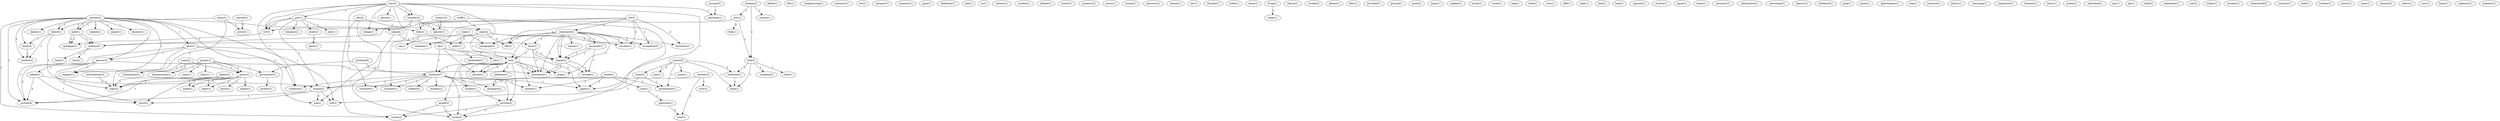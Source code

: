 digraph G {
  stuff [ label="stuff(2)" ];
  right [ label="right(4)" ];
  title [ label="title(2)" ];
  wrote [ label="wrote(3)" ];
  define [ label="define(1)" ];
  felt [ label="felt(1)" ];
  problem [ label="problem(6)" ];
  goverment [ label="goverment(2)" ];
  question [ label="question(7)" ];
  neighbouring [ label="neighbouring(1)" ];
  put [ label="put(1)" ];
  bummer [ label="bummer(1)" ];
  credit [ label="credit(1)" ];
  end [ label="end(1)" ];
  human [ label="human(2)" ];
  try [ label="try(3)" ];
  existance [ label="existance(1)" ];
  live [ label="live(1)" ];
  master [ label="master(4)" ];
  spell [ label="spell(1)" ];
  deserve [ label="deserve(1)" ];
  give [ label="give(2)" ];
  answer [ label="answer(3)" ];
  name [ label="name(4)" ];
  spell [ label="spell(1)" ];
  didnot [ label="didnot(1)" ];
  suggest [ label="suggest(1)" ];
  ask [ label="ask(2)" ];
  replies [ label="replies(1)" ];
  system [ label="system(8)" ];
  know [ label="know(2)" ];
  replied [ label="replied(1)" ];
  expect [ label="expect(1)" ];
  tell [ label="tell(2)" ];
  wisdom [ label="wisdom(3)" ];
  writes [ label="writes(2)" ];
  propose [ label="propose(1)" ];
  someone [ label="someone(1)" ];
  gaza [ label="gaza(1)" ];
  definition [ label="definition(1)" ];
  add [ label="add(1)" ];
  assume [ label="assume(3)" ];
  anything [ label="anything(1)" ];
  se [ label="se(1)" ];
  country [ label="country(3)" ];
  absorb [ label="absorb(1)" ];
  achieve [ label="achieve(1)" ];
  joseph [ label="joseph(1)" ];
  room [ label="room(1)" ];
  guess [ label="guess(1)" ];
  diary [ label="diary(1)" ];
  guess [ label="guess(1)" ];
  colonization [ label="colonization(1)" ];
  administrator [ label="administrator(1)" ];
  wsidom [ label="wsidom(1)" ];
  debate [ label="debate(1)" ];
  article [ label="article(1)" ];
  confuse [ label="confuse(3)" ];
  apologize [ label="apologize(1)" ];
  property [ label="property(2)" ];
  exists [ label="exists(1)" ];
  accept [ label="accept(1)" ];
  preserve [ label="preserve(1)" ];
  contradiction [ label="contradiction(2)" ];
  logic [ label="logic(2)" ];
  hamas [ label="hamas(1)" ];
  revokes [ label="revokes(1)" ];
  retaliate [ label="retaliate(1)" ];
  occupation [ label="occupation(3)" ];
  life [ label="life(2)" ];
  law [ label="law(1)" ];
  thunder [ label="thunder(1)" ];
  holds [ label="holds(1)" ];
  sense [ label="sense(1)" ];
  started [ label="started(2)" ];
  prove [ label="prove(1)" ];
  living [ label="living(1)" ];
  today [ label="today(1)" ];
  sharon [ label="sharon(1)" ];
  credence [ label="credence(1)" ];
  paper [ label="paper(1)" ];
  revoke [ label="revoke(2)" ];
  please [ label="please(1)" ];
  place [ label="place(1)" ];
  flaw [ label="flaw(1)" ];
  edu [ label="edu(2)" ];
  provided [ label="provided(1)" ];
  ground [ label="ground(1)" ];
  point [ label="point(2)" ];
  wb [ label="wb(3)" ];
  statement [ label="statement(5)" ];
  existence [ label="existence(1)" ];
  asked [ label="asked(2)" ];
  solve [ label="solve(5)" ];
  procedure [ label="procedure(1)" ];
  iraqis [ label="iraqis(1)" ];
  english [ label="english(1)" ];
  tyrant [ label="tyrant(1)" ];
  sound [ label="sound(1)" ];
  re [ label="re(1)" ];
  teknikum [ label="teknikum(1)" ];
  drag [ label="drag(1)" ];
  mcgill [ label="mcgill(2)" ];
  mcrcim [ label="mcrcim(2)" ];
  phrase [ label="phrase(1)" ];
  claim [ label="claim(2)" ];
  sigh [ label="sigh(1)" ];
  tribe [ label="tribe(1)" ];
  protect [ label="protect(1)" ];
  won [ label="won(1)" ];
  ok [ label="ok(2)" ];
  re [ label="re(2)" ];
  farfetched [ label="farfetched(1)" ];
  bit [ label="bit(1)" ];
  term [ label="term(2)" ];
  reason [ label="reason(1)" ];
  assumed [ label="assumed(1)" ];
  repeat [ label="repeat(1)" ];
  repeat [ label="repeat(2)" ];
  paragraph [ label="paragraph(2)" ];
  afifi [ label="afifi(1)" ];
  reply [ label="reply(1)" ];
  land [ label="land(1)" ];
  solution [ label="solution(5)" ];
  river [ label="river(1)" ];
  west [ label="west(1)" ];
  lead [ label="lead(1)" ];
  uppsala [ label="uppsala(1)" ];
  resolve [ label="resolve(1)" ];
  egypt [ label="egypt(1)" ];
  shoham [ label="shoham(2)" ];
  racism [ label="racism(1)" ];
  acts [ label="acts(1)" ];
  feel [ label="feel(3)" ];
  share [ label="share(1)" ];
  order [ label="order(1)" ];
  um [ label="um(1)" ];
  read [ label="read(1)" ];
  presence [ label="presence(1)" ];
  information [ label="information(1)" ];
  peace [ label="peace(1)" ];
  region [ label="region(1)" ];
  make [ label="make(2)" ];
  takes [ label="takes(1)" ];
  way [ label="way(5)" ];
  translate [ label="translate(1)" ];
  advice [ label="advice(1)" ];
  transfer [ label="transfer(1)" ];
  covenant [ label="covenant(1)" ];
  put [ label="put(1)" ];
  village [ label="village(1)" ];
  charter [ label="charter(1)" ];
  transfer [ label="transfer(2)" ];
  conflict [ label="conflict(2)" ];
  israelis [ label="israelis(1)" ];
  thought [ label="thought(1)" ];
  disregard [ label="disregard(1)" ];
  mistake [ label="mistake(1)" ];
  stereotype [ label="stereotype(1)" ];
  weitz [ label="weitz(2)" ];
  find [ label="find(1)" ];
  deprive [ label="deprive(1)" ];
  childhood [ label="childhood(1)" ];
  goal [ label="goal(1)" ];
  quote [ label="quote(1)" ];
  palestineans [ label="palestineans(1)" ];
  iraq [ label="iraq(1)" ];
  bent [ label="bent(1)" ];
  fact [ label="fact(2)" ];
  bothered [ label="bothered(1)" ];
  need [ label="need(1)" ];
  drop [ label="drop(1)" ];
  condemn [ label="condemn(2)" ];
  zionist [ label="zionist(5)" ];
  mean [ label="mean(1)" ];
  state [ label="state(3)" ];
  join [ label="join(1)" ];
  government [ label="government(1)" ];
  sentence [ label="sentence(1)" ];
  meant [ label="meant(2)" ];
  adress [ label="adress(1)" ];
  reasoning [ label="reasoning(1)" ];
  yugoslavia [ label="yugoslavia(1)" ];
  disaster [ label="disaster(1)" ];
  davar [ label="davar(1)" ];
  jordan [ label="jordan(1)" ];
  individual [ label="individual(1)" ];
  apr [ label="apr(1)" ];
  plo [ label="plo(1)" ];
  rabbi [ label="rabbi(2)" ];
  september [ label="september(1)" ];
  war [ label="war(2)" ];
  israel [ label="israel(4)" ];
  kick [ label="kick(1)" ];
  turkey [ label="turkey(1)" ];
  moslem [ label="moslem(1)" ];
  understood [ label="understood(2)" ];
  courtesy [ label="courtesy(1)" ];
  hold [ label="hold(1)" ];
  palestine [ label="palestine(1)" ];
  sweden [ label="sweden(1)" ];
  march [ label="march(1)" ];
  marc [ label="marc(1)" ];
  zionism [ label="zionism(3)" ];
  refers [ label="refers(1)" ];
  ussr [ label="ussr(1)" ];
  hama [ label="hama(1)" ];
  rephrase [ label="rephrase(1)" ];
  minister [ label="minister(1)" ];
  stuff -> right [ label="1" ];
  stuff -> title [ label="1" ];
  stuff -> wrote [ label="1" ];
  problem -> goverment [ label="1" ];
  problem -> question [ label="2" ];
  put -> right [ label="1" ];
  put -> bummer [ label="1" ];
  put -> credit [ label="1" ];
  put -> end [ label="1" ];
  put -> human [ label="1" ];
  put -> try [ label="1" ];
  master -> spell [ label="1" ];
  master -> deserve [ label="1" ];
  master -> give [ label="1" ];
  master -> answer [ label="1" ];
  master -> name [ label="1" ];
  master -> spell [ label="1" ];
  master -> didnot [ label="1" ];
  master -> suggest [ label="1" ];
  master -> ask [ label="1" ];
  master -> replies [ label="1" ];
  master -> system [ label="1" ];
  master -> know [ label="1" ];
  master -> replied [ label="1" ];
  master -> expect [ label="1" ];
  master -> tell [ label="1" ];
  master -> wisdom [ label="1" ];
  master -> writes [ label="1" ];
  assume -> anything [ label="1" ];
  country -> absorb [ label="1" ];
  joseph -> goverment [ label="1" ];
  joseph -> room [ label="1" ];
  joseph -> guess [ label="1" ];
  joseph -> diary [ label="1" ];
  joseph -> guess [ label="1" ];
  joseph -> colonization [ label="1" ];
  joseph -> administrator [ label="1" ];
  spell -> confuse [ label="1" ];
  spell -> apologize [ label="1" ];
  contradiction -> logic [ label="1" ];
  right -> confuse [ label="1" ];
  right -> revokes [ label="3" ];
  right -> retaliate [ label="1" ];
  right -> occupation [ label="3" ];
  right -> life [ label="3" ];
  started -> prove [ label="1" ];
  living -> today [ label="1" ];
  give -> answer [ label="1" ];
  give -> suggest [ label="1" ];
  give -> system [ label="1" ];
  give -> credence [ label="1" ];
  give -> paper [ label="1" ];
  credit -> place [ label="1" ];
  edu -> title [ label="1" ];
  edu -> wrote [ label="1" ];
  edu -> writes [ label="1" ];
  wb -> statement [ label="2" ];
  wb -> confuse [ label="1" ];
  wb -> revokes [ label="2" ];
  wb -> retaliate [ label="1" ];
  wb -> existence [ label="2" ];
  wb -> occupation [ label="2" ];
  wb -> life [ label="2" ];
  answer -> asked [ label="1" ];
  answer -> suggest [ label="1" ];
  answer -> solve [ label="1" ];
  answer -> system [ label="2" ];
  answer -> procedure [ label="1" ];
  re -> teknikum [ label="1" ];
  re -> drag [ label="1" ];
  re -> question [ label="1" ];
  re -> mcgill [ label="1" ];
  re -> mcrcim [ label="1" ];
  re -> phrase [ label="1" ];
  re -> procedure [ label="1" ];
  claim -> didnot [ label="2" ];
  claim -> prove [ label="1" ];
  claim -> logic [ label="2" ];
  goverment -> protect [ label="1" ];
  ok -> question [ label="1" ];
  ok -> re [ label="1" ];
  ok -> farfetched [ label="1" ];
  ok -> phrase [ label="1" ];
  ok -> bit [ label="1" ];
  statement -> drag [ label="1" ];
  statement -> term [ label="1" ];
  statement -> reason [ label="1" ];
  statement -> assumed [ label="1" ];
  statement -> repeat [ label="1" ];
  statement -> re [ label="1" ];
  statement -> revokes [ label="1" ];
  statement -> repeat [ label="1" ];
  statement -> paragraph [ label="1" ];
  statement -> procedure [ label="1" ];
  statement -> existence [ label="1" ];
  statement -> occupation [ label="2" ];
  statement -> life [ label="1" ];
  name -> term [ label="2" ];
  name -> ask [ label="2" ];
  term -> repeat [ label="1" ];
  term -> re [ label="1" ];
  term -> repeat [ label="1" ];
  term -> procedure [ label="1" ];
  asked -> human [ label="2" ];
  asked -> solve [ label="1" ];
  asked -> system [ label="2" ];
  spell -> confuse [ label="1" ];
  spell -> apologize [ label="1" ];
  solution -> human [ label="1" ];
  solution -> river [ label="1" ];
  solution -> west [ label="1" ];
  shoham -> racism [ label="1" ];
  shoham -> acts [ label="1" ];
  shoham -> feel [ label="1" ];
  title -> order [ label="1" ];
  title -> um [ label="1" ];
  read -> order [ label="1" ];
  read -> um [ label="1" ];
  read -> paragraph [ label="1" ];
  guess -> peace [ label="1" ];
  guess -> region [ label="1" ];
  guess -> logic [ label="1" ];
  guess -> make [ label="1" ];
  guess -> takes [ label="1" ];
  way -> translate [ label="1" ];
  way -> advice [ label="1" ];
  way -> transfer [ label="1" ];
  way -> credence [ label="1" ];
  way -> covenant [ label="1" ];
  way -> anything [ label="1" ];
  way -> put [ label="1" ];
  way -> village [ label="1" ];
  way -> charter [ label="1" ];
  way -> try [ label="1" ];
  way -> transfer [ label="1" ];
  way -> paper [ label="1" ];
  question -> translate [ label="1" ];
  question -> conflict [ label="1" ];
  question -> human [ label="1" ];
  question -> israelis [ label="1" ];
  question -> thought [ label="1" ];
  question -> credence [ label="1" ];
  question -> covenant [ label="1" ];
  question -> wrote [ label="1" ];
  question -> charter [ label="1" ];
  question -> disregard [ label="1" ];
  question -> paper [ label="1" ];
  assumed -> repeat [ label="1" ];
  assumed -> repeat [ label="1" ];
  assumed -> mistake [ label="1" ];
  mcgill -> wrote [ label="1" ];
  mcgill -> writes [ label="1" ];
  didnot -> know [ label="1" ];
  didnot -> logic [ label="1" ];
  didnot -> wisdom [ label="1" ];
  weitz -> guess [ label="1" ];
  weitz -> colonization [ label="1" ];
  weitz -> administrator [ label="1" ];
  acts -> feel [ label="1" ];
  acts -> find [ label="2" ];
  acts -> try [ label="2" ];
  repeat -> mistake [ label="1" ];
  repeat -> procedure [ label="1" ];
  human -> ask [ label="2" ];
  human -> solve [ label="1" ];
  human -> system [ label="1" ];
  human -> tell [ label="2" ];
  confuse -> bent [ label="1" ];
  confuse -> fact [ label="1" ];
  feel -> bothered [ label="1" ];
  feel -> need [ label="1" ];
  feel -> drop [ label="1" ];
  feel -> condemn [ label="1" ];
  israelis -> re [ label="1" ];
  israelis -> mcrcim [ label="1" ];
  zionist -> bothered [ label="2" ];
  zionist -> mean [ label="1" ];
  zionist -> state [ label="1" ];
  zionist -> drop [ label="1" ];
  zionist -> join [ label="1" ];
  zionist -> government [ label="1" ];
  bothered -> drop [ label="1" ];
  re -> mcrcim [ label="1" ];
  re -> phrase [ label="1" ];
  re -> procedure [ label="1" ];
  meant -> solve [ label="1" ];
  meant -> system [ label="1" ];
  meant -> logic [ label="1" ];
  mcrcim -> wrote [ label="1" ];
  mcrcim -> writes [ label="1" ];
  guess -> logic [ label="1" ];
  guess -> make [ label="1" ];
  guess -> takes [ label="1" ];
  know -> wisdom [ label="1" ];
  state -> tell [ label="1" ];
  state -> government [ label="1" ];
  transfer -> village [ label="2" ];
  transfer -> absorb [ label="1" ];
  put -> try [ label="1" ];
  israel -> kick [ label="1" ];
  israel -> charter [ label="1" ];
  israel -> disregard [ label="1" ];
  israel -> government [ label="3" ];
  israel -> paper [ label="1" ];
  repeat -> mistake [ label="1" ];
  repeat -> procedure [ label="1" ];
  kick -> palestine [ label="1" ];
  palestine -> west [ label="2" ];
  try -> apologize [ label="1" ];
}
